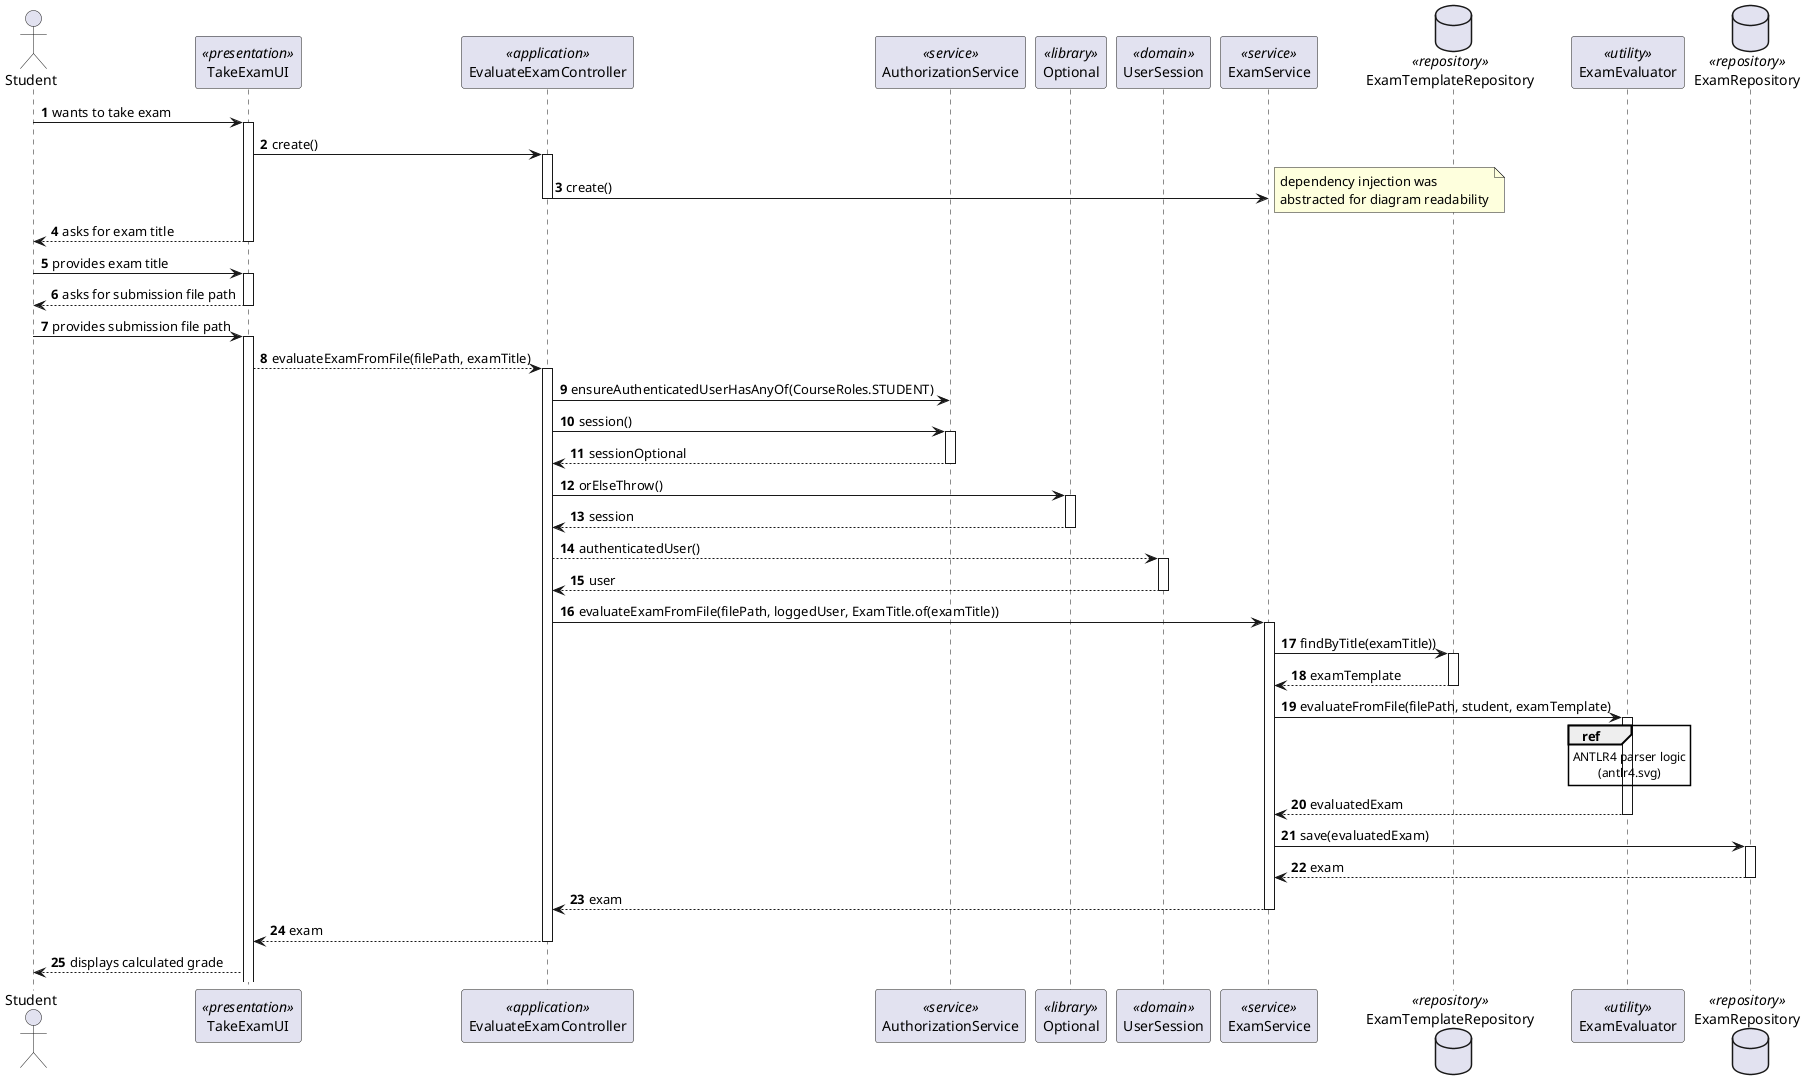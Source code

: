 @startuml
'https://plantuml.com/sequence-diagram

autonumber

actor Student as student

participant TakeExamUI as ui <<presentation>>
participant EvaluateExamController as ctrl <<application>>

participant AuthorizationService as authzSvc <<service>>
participant Optional as opt <<library>>

participant UserSession as userSession <<domain>>

participant ExamService as svc <<service>>

database ExamTemplateRepository as examTemplateRepo <<repository>>

participant ExamEvaluator as evaluator <<utility>>

database ExamRepository as examRepo <<repository>>

student -> ui : wants to take exam
activate ui

ui -> ctrl: create()
activate ctrl
ctrl -> svc: create()
deactivate ctrl

note right: dependency injection was \nabstracted for diagram readability

ui --> student : asks for exam title
deactivate ui

student -> ui : provides exam title
activate ui

ui --> student : asks for submission file path
deactivate ui

student -> ui : provides submission file path
activate ui

ui --> ctrl : evaluateExamFromFile(filePath, examTitle)
activate ctrl

ctrl -> authzSvc : ensureAuthenticatedUserHasAnyOf(CourseRoles.STUDENT)

ctrl -> authzSvc : session()
activate authzSvc

authzSvc --> ctrl : sessionOptional
deactivate authzSvc

ctrl -> opt : orElseThrow()
activate opt

opt --> ctrl : session
deactivate opt

ctrl --> userSession : authenticatedUser()
activate userSession

userSession --> ctrl : user
deactivate userSession

ctrl -> svc : evaluateExamFromFile(filePath, loggedUser, ExamTitle.of(examTitle))
activate svc

svc -> examTemplateRepo : findByTitle(examTitle))
activate examTemplateRepo

examTemplateRepo --> svc : examTemplate
deactivate examTemplateRepo

svc -> evaluator : evaluateFromFile(filePath, student, examTemplate)
activate evaluator

ref over evaluator
    ANTLR4 parser logic
    (antlr4.svg)
end ref

evaluator --> svc : evaluatedExam
deactivate evaluator

svc -> examRepo : save(evaluatedExam)
activate examRepo

examRepo --> svc : exam
deactivate examRepo

svc --> ctrl : exam
deactivate svc

ctrl --> ui : exam
deactivate ctrl

ui --> student : displays calculated grade



@enduml